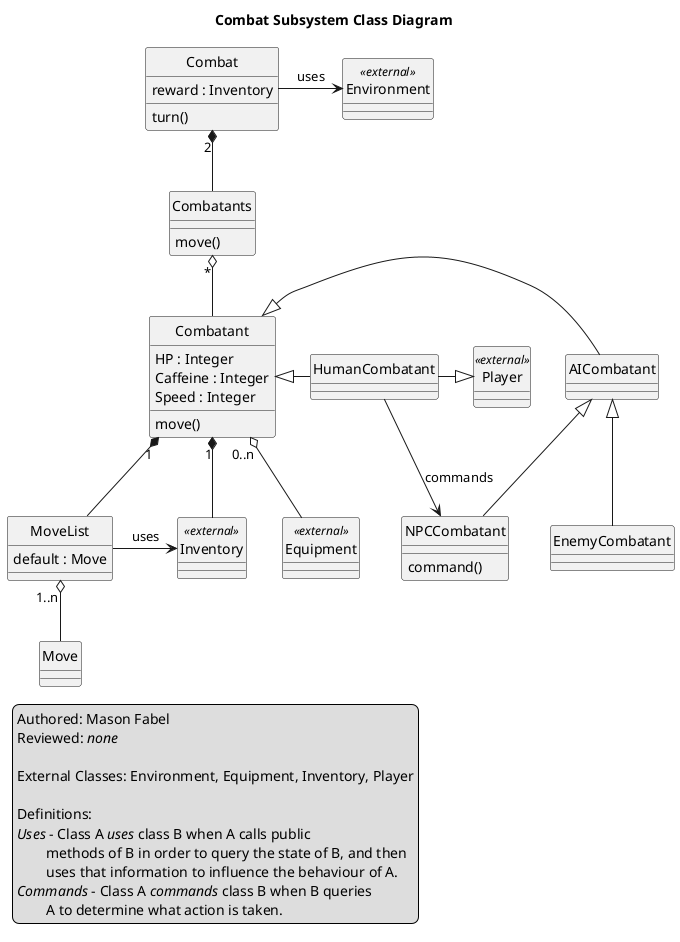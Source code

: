 @startuml
hide circle
skinparam shadowing false

title Combat Subsystem Class Diagram
legend left
	Authored: Mason Fabel
	Reviewed: <i>none</i>

	External Classes: Environment, Equipment, Inventory, Player

	Definitions:
	<i>Uses</i> - Class A <i>uses</i> class B when A calls public 
		methods of B in order to query the state of B, and then
		uses that information to influence the behaviour of A.
	<i>Commands</i> - Class A <i>commands</i> class B when B queries
		A to determine what action is taken.
endlegend

class Combat {
	reward : Inventory
	turn()
}
Combat "2" *-down- Combatants
Combat -right-> Environment : uses

class Combatants {
	move()
}
Combatants "*" o-down- Combatant

class Combatant {
	HP : Integer
	Caffeine : Integer
	Speed : Integer
	move()
}
Combatant "1" *-down- Inventory
Combatant "1" *-down- MoveList
Combatant "0..n" o-down- Equipment

class HumanCombatant
HumanCombatant -left-|> Combatant
HumanCombatant -right-|> Player
HumanCombatant -down-> NPCCombatant : commands

class Player <<external>>

class AICombatant
AICombatant -left-|> Combatant

class EnemyCombatant
EnemyCombatant -up-|> AICombatant

class NPCCombatant {
	command()
}
NPCCombatant -up-|> AICombatant

class Inventory <<external>>

class MoveList {
	default : Move
}
MoveList "1..n" o-down- Move
MoveList -right-> Inventory : uses

class Move

class Equipment <<external>>

class Environment <<external>>

@enduml
